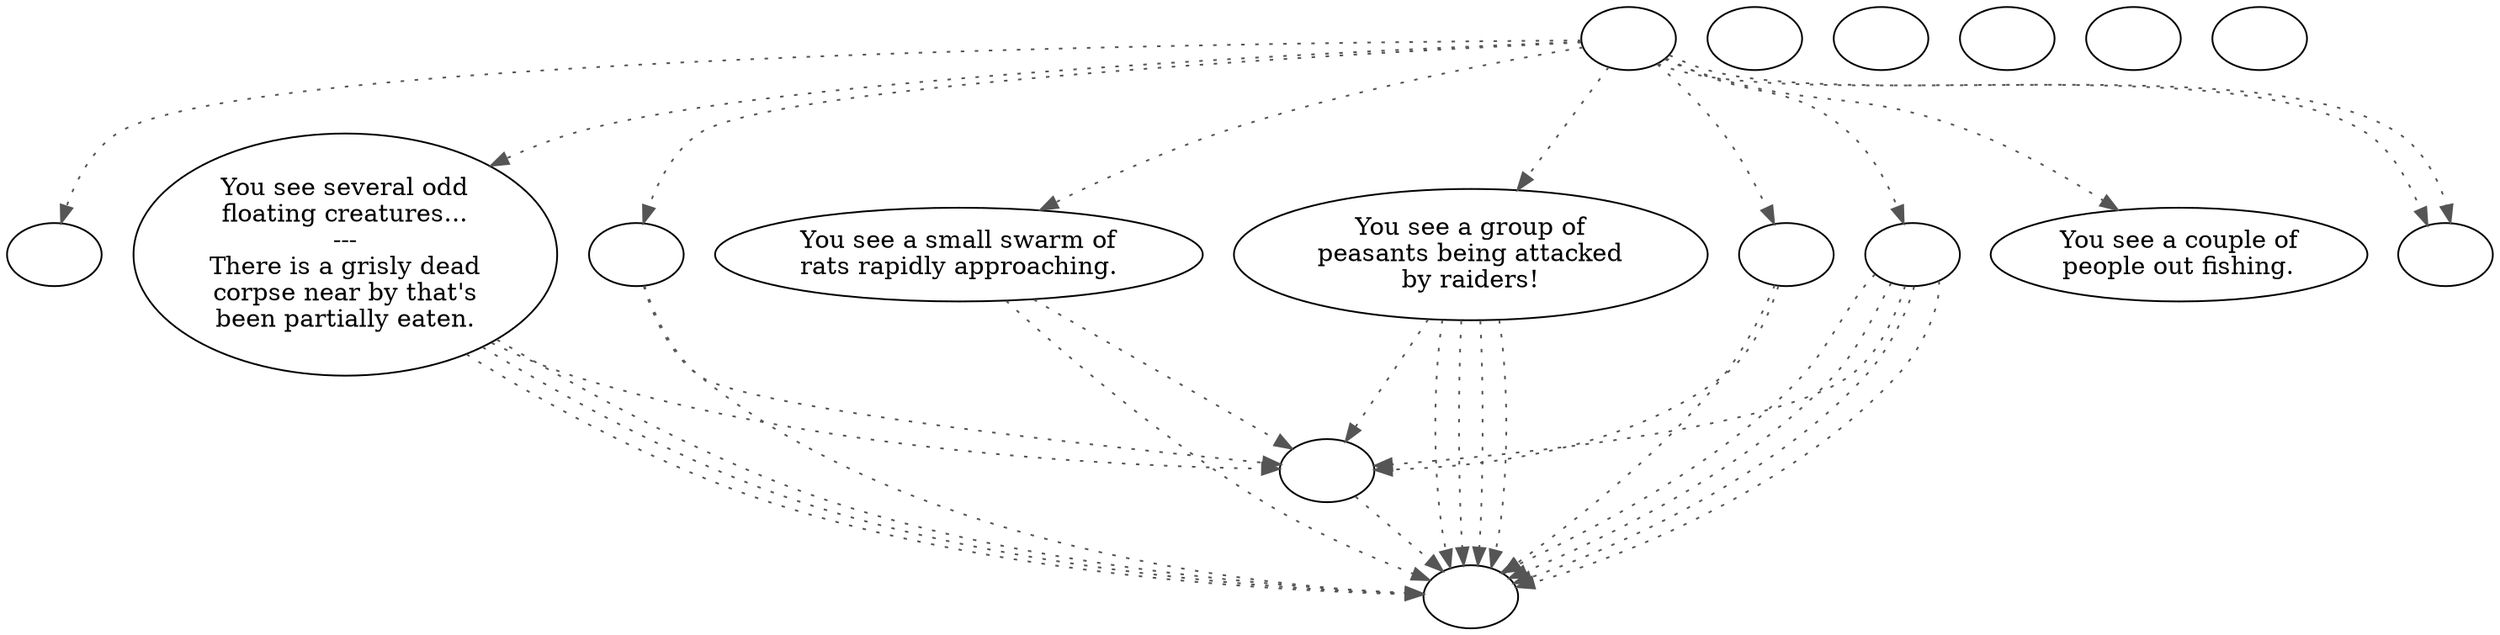 digraph RNDCOAST {
  "start" [style=filled       fillcolor="#FFFFFF"       color="#000000"]
  "start" -> "choose_start" [style=dotted color="#555555"]
  "start" -> "Coast1" [style=dotted color="#555555"]
  "start" -> "Coast2" [style=dotted color="#555555"]
  "start" -> "Coast3" [style=dotted color="#555555"]
  "start" -> "Coast4" [style=dotted color="#555555"]
  "start" -> "Coast5" [style=dotted color="#555555"]
  "start" -> "Coast6" [style=dotted color="#555555"]
  "start" -> "hunters" [style=dotted color="#555555"]
  "start" -> "Lighting" [style=dotted color="#555555"]
  "start" -> "Lighting" [style=dotted color="#555555"]
  "start" [label=""]
  "stranger" [style=filled       fillcolor="#FFFFFF"       color="#000000"]
  "stranger" -> "Place_critter" [style=dotted color="#555555"]
  "stranger" [label=""]
  "Lighting" [style=filled       fillcolor="#FFFFFF"       color="#000000"]
  "Lighting" [label=""]
  "Place_critter" [style=filled       fillcolor="#FFFFFF"       color="#000000"]
  "Place_critter" [label=""]
  "hunters" [style=filled       fillcolor="#FFFFFF"       color="#000000"]
  "hunters" -> "Place_critter" [style=dotted color="#555555"]
  "hunters" -> "Place_critter" [style=dotted color="#555555"]
  "hunters" -> "Place_critter" [style=dotted color="#555555"]
  "hunters" -> "Place_critter" [style=dotted color="#555555"]
  "hunters" -> "stranger" [style=dotted color="#555555"]
  "hunters" [label=""]
  "Coast1" [style=filled       fillcolor="#FFFFFF"       color="#000000"]
  "Coast1" -> "Place_critter" [style=dotted color="#555555"]
  "Coast1" -> "Place_critter" [style=dotted color="#555555"]
  "Coast1" -> "Place_critter" [style=dotted color="#555555"]
  "Coast1" -> "stranger" [style=dotted color="#555555"]
  "Coast1" [label="You see several odd\nfloating creatures...\n---\nThere is a grisly dead\ncorpse near by that's\nbeen partially eaten."]
  "Coast2" [style=filled       fillcolor="#FFFFFF"       color="#000000"]
  "Coast2" -> "Place_critter" [style=dotted color="#555555"]
  "Coast2" -> "stranger" [style=dotted color="#555555"]
  "Coast2" [label=""]
  "Coast3" [style=filled       fillcolor="#FFFFFF"       color="#000000"]
  "Coast3" -> "Place_critter" [style=dotted color="#555555"]
  "Coast3" -> "stranger" [style=dotted color="#555555"]
  "Coast3" [label="You see a small swarm of\nrats rapidly approaching."]
  "Coast4" [style=filled       fillcolor="#FFFFFF"       color="#000000"]
  "Coast4" -> "Place_critter" [style=dotted color="#555555"]
  "Coast4" -> "Place_critter" [style=dotted color="#555555"]
  "Coast4" -> "Place_critter" [style=dotted color="#555555"]
  "Coast4" -> "Place_critter" [style=dotted color="#555555"]
  "Coast4" -> "stranger" [style=dotted color="#555555"]
  "Coast4" [label="You see a group of\npeasants being attacked\nby raiders!"]
  "Coast5" [style=filled       fillcolor="#FFFFFF"       color="#000000"]
  "Coast5" -> "Place_critter" [style=dotted color="#555555"]
  "Coast5" -> "stranger" [style=dotted color="#555555"]
  "Coast5" [label=""]
  "Coast6" [style=filled       fillcolor="#FFFFFF"       color="#000000"]
  "Coast6" [label="You see a couple of\npeople out fishing."]
  "choose_start" [style=filled       fillcolor="#FFFFFF"       color="#000000"]
  "choose_start" [label=""]
  "add_party" [style=filled       fillcolor="#FFFFFF"       color="#000000"]
  "add_party" [label=""]
  "update_party" [style=filled       fillcolor="#FFFFFF"       color="#000000"]
  "update_party" [label=""]
  "remove_party" [style=filled       fillcolor="#FFFFFF"       color="#000000"]
  "remove_party" [label=""]
  "Darkness" [style=filled       fillcolor="#FFFFFF"       color="#000000"]
  "Darkness" [label=""]
  "Invasion" [style=filled       fillcolor="#FFFFFF"       color="#000000"]
  "Invasion" [label=""]
}
